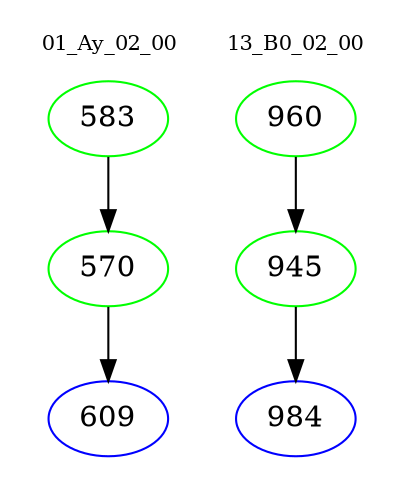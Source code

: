 digraph{
subgraph cluster_0 {
color = white
label = "01_Ay_02_00";
fontsize=10;
T0_583 [label="583", color="green"]
T0_583 -> T0_570 [color="black"]
T0_570 [label="570", color="green"]
T0_570 -> T0_609 [color="black"]
T0_609 [label="609", color="blue"]
}
subgraph cluster_1 {
color = white
label = "13_B0_02_00";
fontsize=10;
T1_960 [label="960", color="green"]
T1_960 -> T1_945 [color="black"]
T1_945 [label="945", color="green"]
T1_945 -> T1_984 [color="black"]
T1_984 [label="984", color="blue"]
}
}
